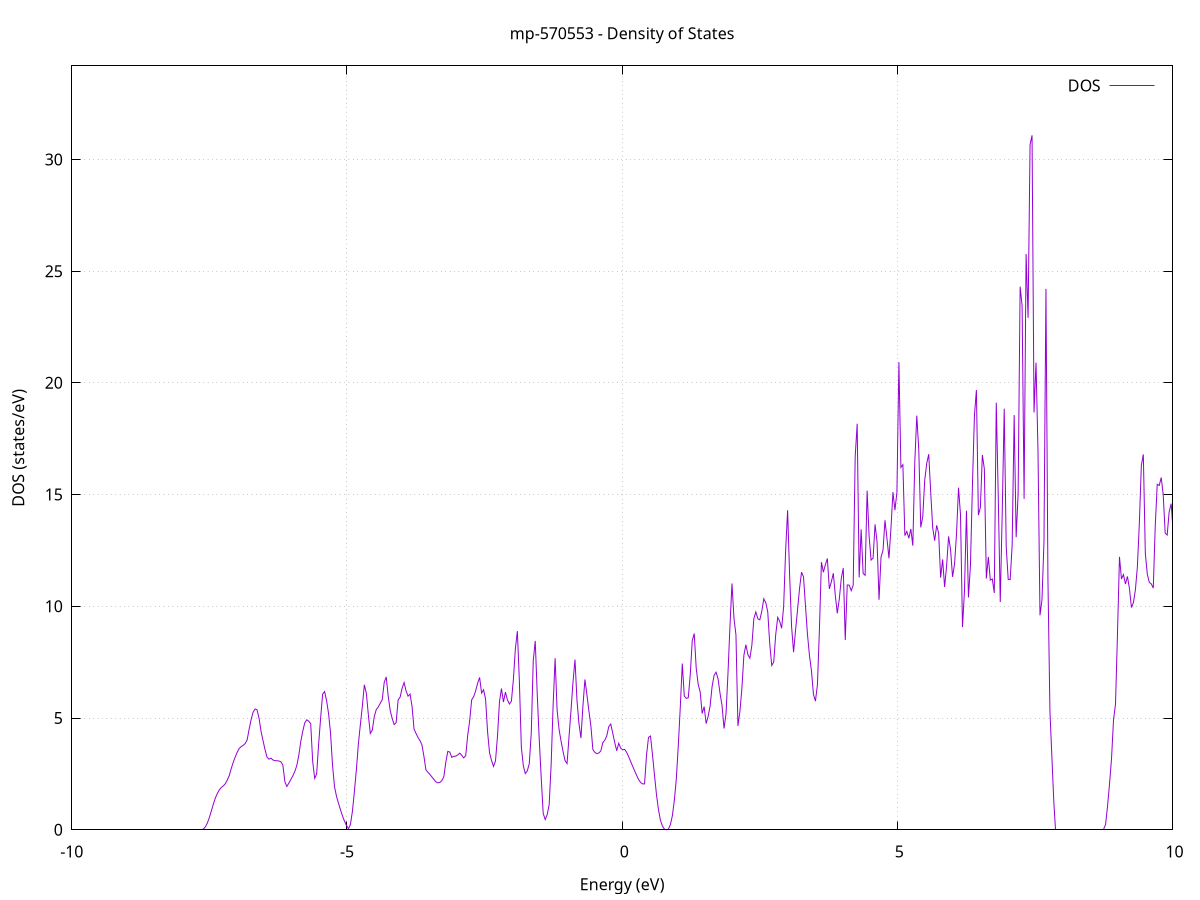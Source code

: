 set title 'mp-570553 - Density of States'
set xlabel 'Energy (eV)'
set ylabel 'DOS (states/eV)'
set grid
set xrange [-10:10]
set yrange [0:34.186]
set xzeroaxis lt -1
set terminal png size 800,600
set output 'mp-570553_dos_gnuplot.png'
plot '-' using 1:2 with lines title 'DOS'
-48.013600 0.000000
-47.977500 0.000000
-47.941400 0.000000
-47.905300 0.000000
-47.869100 0.000000
-47.833000 0.000000
-47.796900 0.000000
-47.760800 0.000000
-47.724700 0.000000
-47.688600 0.000000
-47.652500 0.000000
-47.616400 0.000000
-47.580300 0.000000
-47.544200 0.000000
-47.508100 0.000000
-47.472000 0.000000
-47.435900 0.000000
-47.399700 0.000000
-47.363600 0.000000
-47.327500 0.000000
-47.291400 0.000000
-47.255300 0.000000
-47.219200 0.000000
-47.183100 0.000000
-47.147000 0.000000
-47.110900 0.000000
-47.074800 0.000000
-47.038700 0.000000
-47.002600 0.000000
-46.966500 0.000000
-46.930300 0.000000
-46.894200 0.000000
-46.858100 0.000000
-46.822000 0.000000
-46.785900 0.000000
-46.749800 0.000000
-46.713700 0.000000
-46.677600 0.000000
-46.641500 0.000000
-46.605400 0.000000
-46.569300 0.000000
-46.533200 0.000000
-46.497000 0.000000
-46.460900 0.000000
-46.424800 0.000000
-46.388700 0.000000
-46.352600 0.000000
-46.316500 0.000000
-46.280400 0.000000
-46.244300 0.000000
-46.208200 0.000000
-46.172100 0.000000
-46.136000 0.000000
-46.099900 0.000000
-46.063800 0.000000
-46.027600 0.000000
-45.991500 0.000000
-45.955400 0.000000
-45.919300 0.000000
-45.883200 0.000000
-45.847100 0.000000
-45.811000 0.000000
-45.774900 0.000000
-45.738800 0.000000
-45.702700 0.000000
-45.666600 0.000000
-45.630500 0.000000
-45.594400 0.000000
-45.558200 0.000000
-45.522100 0.000000
-45.486000 0.000000
-45.449900 0.000000
-45.413800 0.000000
-45.377700 0.000000
-45.341600 0.000000
-45.305500 0.000000
-45.269400 0.000000
-45.233300 0.000000
-45.197200 0.000000
-45.161100 0.000000
-45.125000 0.000000
-45.088800 0.000000
-45.052700 0.000000
-45.016600 0.000000
-44.980500 0.000000
-44.944400 0.000000
-44.908300 0.000000
-44.872200 0.000000
-44.836100 0.000000
-44.800000 0.000000
-44.763900 0.000000
-44.727800 0.000000
-44.691700 0.000000
-44.655600 0.000000
-44.619400 0.000000
-44.583300 0.000000
-44.547200 0.000000
-44.511100 0.000000
-44.475000 0.000000
-44.438900 0.000000
-44.402800 0.000000
-44.366700 0.000000
-44.330600 0.000000
-44.294500 0.000000
-44.258400 0.000000
-44.222300 0.000000
-44.186200 0.000000
-44.150000 0.000000
-44.113900 0.000000
-44.077800 0.000000
-44.041700 0.000000
-44.005600 0.000000
-43.969500 0.000000
-43.933400 0.000000
-43.897300 0.000000
-43.861200 0.000000
-43.825100 0.000000
-43.789000 0.000000
-43.752900 0.000000
-43.716800 0.000000
-43.680600 0.000000
-43.644500 0.000000
-43.608400 0.000000
-43.572300 0.000000
-43.536200 0.000000
-43.500100 0.000000
-43.464000 0.000000
-43.427900 0.000000
-43.391800 0.000000
-43.355700 0.000000
-43.319600 0.000000
-43.283500 0.000000
-43.247300 0.000000
-43.211200 0.000000
-43.175100 0.000000
-43.139000 0.000000
-43.102900 0.000000
-43.066800 0.000000
-43.030700 0.000000
-42.994600 0.000000
-42.958500 0.000000
-42.922400 0.000000
-42.886300 0.000000
-42.850200 0.000000
-42.814100 0.000000
-42.777900 0.000000
-42.741800 0.000000
-42.705700 0.000000
-42.669600 0.000000
-42.633500 0.000000
-42.597400 0.000000
-42.561300 0.000000
-42.525200 0.000000
-42.489100 0.000000
-42.453000 0.000000
-42.416900 0.000000
-42.380800 0.000000
-42.344700 0.000000
-42.308500 0.000000
-42.272400 0.000000
-42.236300 0.000000
-42.200200 0.000000
-42.164100 0.000000
-42.128000 0.000000
-42.091900 0.000000
-42.055800 0.000000
-42.019700 0.000000
-41.983600 0.000000
-41.947500 0.000000
-41.911400 0.000000
-41.875300 0.000000
-41.839100 0.000000
-41.803000 0.000000
-41.766900 0.000000
-41.730800 0.000000
-41.694700 0.000000
-41.658600 0.000000
-41.622500 0.000000
-41.586400 0.000000
-41.550300 0.000000
-41.514200 0.000000
-41.478100 0.000000
-41.442000 0.000000
-41.405900 0.000000
-41.369700 0.000000
-41.333600 0.000000
-41.297500 0.000000
-41.261400 0.000000
-41.225300 0.000000
-41.189200 0.000000
-41.153100 0.000000
-41.117000 0.000000
-41.080900 0.000000
-41.044800 0.000000
-41.008700 0.000000
-40.972600 0.000000
-40.936500 0.000000
-40.900300 0.000000
-40.864200 0.000000
-40.828100 0.000000
-40.792000 0.000000
-40.755900 0.000000
-40.719800 0.000000
-40.683700 0.000000
-40.647600 0.000000
-40.611500 0.000000
-40.575400 0.000000
-40.539300 0.000000
-40.503200 0.000000
-40.467000 0.000000
-40.430900 0.000000
-40.394800 0.000000
-40.358700 0.000000
-40.322600 0.000000
-40.286500 0.000000
-40.250400 0.000000
-40.214300 0.000000
-40.178200 0.000000
-40.142100 0.000000
-40.106000 0.000000
-40.069900 0.000000
-40.033800 0.000000
-39.997600 0.000000
-39.961500 0.000000
-39.925400 0.000000
-39.889300 0.000000
-39.853200 0.000000
-39.817100 0.000000
-39.781000 0.000000
-39.744900 0.000000
-39.708800 0.000000
-39.672700 0.000000
-39.636600 0.000000
-39.600500 0.000000
-39.564400 0.000000
-39.528200 0.000000
-39.492100 0.000000
-39.456000 0.000000
-39.419900 0.000000
-39.383800 0.000000
-39.347700 0.000000
-39.311600 0.000000
-39.275500 0.000000
-39.239400 0.000000
-39.203300 0.000000
-39.167200 0.000000
-39.131100 0.000000
-39.095000 0.000000
-39.058800 0.000000
-39.022700 0.000000
-38.986600 0.000000
-38.950500 0.000000
-38.914400 0.000000
-38.878300 0.000000
-38.842200 0.000000
-38.806100 0.000000
-38.770000 0.000000
-38.733900 0.000000
-38.697800 0.000000
-38.661700 0.000000
-38.625600 0.000000
-38.589400 0.000000
-38.553300 0.000000
-38.517200 0.000000
-38.481100 0.000000
-38.445000 0.000000
-38.408900 0.000000
-38.372800 0.000000
-38.336700 0.000000
-38.300600 0.000000
-38.264500 0.000000
-38.228400 0.000000
-38.192300 0.000000
-38.156200 0.000000
-38.120000 0.000000
-38.083900 0.000000
-38.047800 0.000000
-38.011700 0.000000
-37.975600 0.000000
-37.939500 0.000000
-37.903400 0.000000
-37.867300 0.000000
-37.831200 0.000000
-37.795100 0.000000
-37.759000 0.000000
-37.722900 0.000000
-37.686800 0.000000
-37.650600 0.000000
-37.614500 0.000000
-37.578400 0.000000
-37.542300 0.000000
-37.506200 0.000000
-37.470100 0.000000
-37.434000 0.000000
-37.397900 0.000000
-37.361800 0.000000
-37.325700 0.000000
-37.289600 0.000000
-37.253500 0.000000
-37.217300 0.000000
-37.181200 0.000000
-37.145100 0.000000
-37.109000 0.000000
-37.072900 0.000000
-37.036800 0.000000
-37.000700 0.000000
-36.964600 0.000000
-36.928500 0.000000
-36.892400 0.000000
-36.856300 0.000000
-36.820200 0.000000
-36.784100 0.000000
-36.747900 0.000000
-36.711800 0.000000
-36.675700 0.000000
-36.639600 0.000000
-36.603500 0.000000
-36.567400 0.000000
-36.531300 0.000000
-36.495200 0.000000
-36.459100 0.000000
-36.423000 0.000000
-36.386900 0.000000
-36.350800 0.000000
-36.314700 0.000000
-36.278500 0.000000
-36.242400 0.000000
-36.206300 0.000000
-36.170200 0.000000
-36.134100 0.000000
-36.098000 0.000000
-36.061900 0.000000
-36.025800 0.000000
-35.989700 0.000000
-35.953600 0.000000
-35.917500 0.000000
-35.881400 0.000000
-35.845300 0.000000
-35.809100 0.000000
-35.773000 0.000000
-35.736900 0.000000
-35.700800 0.000000
-35.664700 0.000000
-35.628600 0.000000
-35.592500 0.000000
-35.556400 0.000000
-35.520300 0.000000
-35.484200 0.000000
-35.448100 0.000000
-35.412000 0.000000
-35.375900 0.000000
-35.339700 0.000000
-35.303600 0.000000
-35.267500 0.000000
-35.231400 0.000000
-35.195300 0.000000
-35.159200 0.000000
-35.123100 0.000000
-35.087000 0.000000
-35.050900 0.000000
-35.014800 0.000000
-34.978700 0.000000
-34.942600 0.000000
-34.906500 0.000000
-34.870300 0.000000
-34.834200 0.000000
-34.798100 0.000000
-34.762000 0.000000
-34.725900 0.000000
-34.689800 0.000000
-34.653700 0.000000
-34.617600 0.000000
-34.581500 0.000000
-34.545400 0.000000
-34.509300 0.000000
-34.473200 0.000000
-34.437000 0.000000
-34.400900 0.000000
-34.364800 0.000000
-34.328700 0.000000
-34.292600 0.000000
-34.256500 0.000000
-34.220400 0.000000
-34.184300 0.000000
-34.148200 0.000000
-34.112100 0.000000
-34.076000 0.000000
-34.039900 0.000000
-34.003800 0.000000
-33.967600 0.000000
-33.931500 0.000000
-33.895400 0.000000
-33.859300 0.000000
-33.823200 0.000000
-33.787100 0.000000
-33.751000 0.000000
-33.714900 0.000000
-33.678800 0.000000
-33.642700 0.000000
-33.606600 0.000000
-33.570500 0.000000
-33.534400 0.000000
-33.498200 0.000000
-33.462100 0.000000
-33.426000 0.000000
-33.389900 0.000000
-33.353800 0.000000
-33.317700 0.000000
-33.281600 0.000000
-33.245500 0.000000
-33.209400 0.000000
-33.173300 0.000000
-33.137200 0.000000
-33.101100 0.000000
-33.065000 0.000000
-33.028800 0.000000
-32.992700 0.000000
-32.956600 0.000000
-32.920500 0.000000
-32.884400 0.000000
-32.848300 0.000000
-32.812200 0.000000
-32.776100 0.000000
-32.740000 0.000000
-32.703900 0.000000
-32.667800 0.000000
-32.631700 0.000000
-32.595600 0.000000
-32.559400 0.000000
-32.523300 0.000000
-32.487200 0.000000
-32.451100 0.000000
-32.415000 0.000000
-32.378900 0.000000
-32.342800 0.000000
-32.306700 0.000000
-32.270600 0.000000
-32.234500 0.000000
-32.198400 0.000000
-32.162300 0.000000
-32.126200 0.000000
-32.090000 0.000000
-32.053900 0.000000
-32.017800 0.000000
-31.981700 0.000000
-31.945600 0.000000
-31.909500 0.000000
-31.873400 0.000000
-31.837300 0.000000
-31.801200 0.000000
-31.765100 0.000000
-31.729000 0.000000
-31.692900 0.000000
-31.656700 0.000000
-31.620600 0.000000
-31.584500 0.000000
-31.548400 0.000000
-31.512300 0.000000
-31.476200 0.000000
-31.440100 0.000000
-31.404000 0.000000
-31.367900 0.000000
-31.331800 0.000000
-31.295700 0.000000
-31.259600 0.000000
-31.223500 0.000000
-31.187300 0.000000
-31.151200 0.000000
-31.115100 0.000000
-31.079000 0.000000
-31.042900 0.000000
-31.006800 0.000000
-30.970700 0.000000
-30.934600 0.000000
-30.898500 0.000000
-30.862400 0.000000
-30.826300 0.000000
-30.790200 0.000000
-30.754100 0.000000
-30.717900 0.000000
-30.681800 0.000000
-30.645700 0.000000
-30.609600 0.000000
-30.573500 0.000000
-30.537400 0.000000
-30.501300 0.000000
-30.465200 0.000000
-30.429100 0.000000
-30.393000 0.000000
-30.356900 0.000000
-30.320800 0.000000
-30.284700 0.000000
-30.248500 0.000000
-30.212400 0.000000
-30.176300 0.000000
-30.140200 0.000000
-30.104100 0.000000
-30.068000 0.000000
-30.031900 0.000000
-29.995800 0.000000
-29.959700 0.000000
-29.923600 0.000000
-29.887500 0.000000
-29.851400 0.000000
-29.815300 0.000000
-29.779100 0.000000
-29.743000 0.000000
-29.706900 0.000000
-29.670800 0.000000
-29.634700 0.000000
-29.598600 0.000000
-29.562500 0.000000
-29.526400 0.000000
-29.490300 0.000000
-29.454200 0.000000
-29.418100 0.000000
-29.382000 0.000000
-29.345900 0.000000
-29.309700 0.000000
-29.273600 0.000000
-29.237500 0.000000
-29.201400 0.000000
-29.165300 0.000000
-29.129200 0.000000
-29.093100 0.000000
-29.057000 0.000000
-29.020900 0.000000
-28.984800 0.000000
-28.948700 0.000000
-28.912600 0.000000
-28.876500 0.000000
-28.840300 0.000000
-28.804200 0.000000
-28.768100 0.000000
-28.732000 0.000000
-28.695900 0.000000
-28.659800 0.000000
-28.623700 0.000000
-28.587600 0.000000
-28.551500 0.000000
-28.515400 0.000000
-28.479300 0.000000
-28.443200 0.000000
-28.407000 0.000000
-28.370900 0.000000
-28.334800 0.000000
-28.298700 0.000000
-28.262600 0.000000
-28.226500 0.000000
-28.190400 0.000000
-28.154300 0.000000
-28.118200 0.000000
-28.082100 0.000000
-28.046000 0.000000
-28.009900 0.000000
-27.973800 0.000000
-27.937600 0.000000
-27.901500 0.000000
-27.865400 0.000000
-27.829300 0.000000
-27.793200 0.000000
-27.757100 0.000000
-27.721000 0.000000
-27.684900 0.000000
-27.648800 0.000000
-27.612700 0.000000
-27.576600 0.000000
-27.540500 0.000000
-27.504400 0.000000
-27.468200 0.000000
-27.432100 0.000000
-27.396000 0.000000
-27.359900 0.000000
-27.323800 0.000000
-27.287700 0.000000
-27.251600 0.000000
-27.215500 0.000000
-27.179400 0.000000
-27.143300 0.000000
-27.107200 0.000000
-27.071100 0.000000
-27.035000 0.000000
-26.998800 0.000000
-26.962700 0.000000
-26.926600 0.000000
-26.890500 0.000000
-26.854400 0.000000
-26.818300 0.000000
-26.782200 0.000000
-26.746100 0.000000
-26.710000 0.000000
-26.673900 0.000000
-26.637800 0.000000
-26.601700 0.000000
-26.565600 0.000000
-26.529400 0.000000
-26.493300 0.000000
-26.457200 0.000000
-26.421100 0.000000
-26.385000 0.000000
-26.348900 0.000000
-26.312800 0.000000
-26.276700 0.000000
-26.240600 0.000000
-26.204500 0.000000
-26.168400 0.000000
-26.132300 0.000000
-26.096200 0.000000
-26.060000 0.000000
-26.023900 0.000000
-25.987800 0.000000
-25.951700 0.000000
-25.915600 0.000000
-25.879500 0.000000
-25.843400 0.000000
-25.807300 0.000000
-25.771200 0.000000
-25.735100 0.000000
-25.699000 0.000000
-25.662900 0.000000
-25.626700 0.000000
-25.590600 0.000000
-25.554500 0.000000
-25.518400 0.000000
-25.482300 0.000000
-25.446200 0.000000
-25.410100 0.000000
-25.374000 0.000000
-25.337900 0.000000
-25.301800 0.000000
-25.265700 0.000000
-25.229600 0.000000
-25.193500 0.000000
-25.157300 0.000000
-25.121200 0.000000
-25.085100 0.000000
-25.049000 0.000000
-25.012900 0.000000
-24.976800 0.000000
-24.940700 0.000000
-24.904600 0.000000
-24.868500 0.000000
-24.832400 0.000000
-24.796300 0.000000
-24.760200 0.000000
-24.724100 0.000000
-24.687900 0.000000
-24.651800 0.000000
-24.615700 0.000000
-24.579600 0.000000
-24.543500 0.000000
-24.507400 0.000000
-24.471300 0.000000
-24.435200 0.000000
-24.399100 0.000000
-24.363000 0.000000
-24.326900 0.000000
-24.290800 0.000000
-24.254700 0.000000
-24.218500 0.000000
-24.182400 0.000000
-24.146300 0.000000
-24.110200 0.000000
-24.074100 0.000000
-24.038000 0.000000
-24.001900 0.000000
-23.965800 0.000000
-23.929700 0.000000
-23.893600 0.000000
-23.857500 0.000000
-23.821400 0.000000
-23.785300 0.000000
-23.749100 0.000000
-23.713000 0.000000
-23.676900 0.000000
-23.640800 0.000000
-23.604700 0.000000
-23.568600 0.000000
-23.532500 0.000000
-23.496400 0.000000
-23.460300 0.000000
-23.424200 0.000000
-23.388100 0.000000
-23.352000 0.000000
-23.315900 0.000000
-23.279700 0.000000
-23.243600 0.000000
-23.207500 0.000000
-23.171400 0.000000
-23.135300 0.000000
-23.099200 0.000000
-23.063100 0.000000
-23.027000 0.000000
-22.990900 0.000000
-22.954800 0.000000
-22.918700 0.000000
-22.882600 0.000000
-22.846500 0.000000
-22.810300 0.000000
-22.774200 0.000000
-22.738100 0.000000
-22.702000 0.000000
-22.665900 0.000000
-22.629800 0.000000
-22.593700 0.000000
-22.557600 0.000000
-22.521500 0.000000
-22.485400 0.000000
-22.449300 0.000000
-22.413200 0.000000
-22.377000 0.000000
-22.340900 0.000000
-22.304800 0.000000
-22.268700 0.000000
-22.232600 0.000000
-22.196500 0.000000
-22.160400 0.000000
-22.124300 0.000000
-22.088200 0.000000
-22.052100 0.000000
-22.016000 0.000000
-21.979900 0.000000
-21.943800 0.000000
-21.907600 0.000000
-21.871500 0.000000
-21.835400 0.000000
-21.799300 0.000000
-21.763200 0.000000
-21.727100 0.000000
-21.691000 0.000000
-21.654900 0.000000
-21.618800 0.000000
-21.582700 0.000000
-21.546600 0.000000
-21.510500 0.000000
-21.474400 0.000000
-21.438200 0.000000
-21.402100 0.000000
-21.366000 0.000000
-21.329900 0.000000
-21.293800 0.000000
-21.257700 0.000000
-21.221600 0.000000
-21.185500 0.000000
-21.149400 0.000000
-21.113300 0.000000
-21.077200 0.000000
-21.041100 0.000000
-21.005000 0.000000
-20.968800 0.000000
-20.932700 0.000000
-20.896600 0.000000
-20.860500 0.000000
-20.824400 0.000000
-20.788300 0.000000
-20.752200 0.000000
-20.716100 0.000000
-20.680000 0.000000
-20.643900 0.000000
-20.607800 0.000000
-20.571700 0.000000
-20.535600 0.000000
-20.499400 0.000000
-20.463300 0.000000
-20.427200 0.000000
-20.391100 0.000000
-20.355000 0.000000
-20.318900 0.000000
-20.282800 0.000000
-20.246700 0.000000
-20.210600 0.000000
-20.174500 0.000000
-20.138400 0.000000
-20.102300 0.000000
-20.066200 0.000000
-20.030000 0.000000
-19.993900 0.000000
-19.957800 0.000000
-19.921700 0.000000
-19.885600 0.000000
-19.849500 0.000000
-19.813400 0.000000
-19.777300 0.000000
-19.741200 0.000000
-19.705100 0.000000
-19.669000 0.000000
-19.632900 0.000000
-19.596700 0.000000
-19.560600 0.000000
-19.524500 0.000000
-19.488400 0.000000
-19.452300 0.000000
-19.416200 0.000000
-19.380100 0.000000
-19.344000 0.000000
-19.307900 0.000000
-19.271800 0.000000
-19.235700 0.000000
-19.199600 0.000000
-19.163500 0.000000
-19.127300 0.000000
-19.091200 0.000000
-19.055100 0.000000
-19.019000 0.000000
-18.982900 0.000000
-18.946800 0.000000
-18.910700 0.000000
-18.874600 0.000000
-18.838500 0.000000
-18.802400 0.000000
-18.766300 0.000000
-18.730200 0.000000
-18.694100 0.000000
-18.657900 0.000000
-18.621800 0.000000
-18.585700 0.000000
-18.549600 0.000000
-18.513500 0.000000
-18.477400 0.000000
-18.441300 0.000000
-18.405200 0.000000
-18.369100 0.000000
-18.333000 0.000000
-18.296900 0.000000
-18.260800 0.000000
-18.224700 0.000000
-18.188500 0.000000
-18.152400 0.000000
-18.116300 0.000000
-18.080200 0.000000
-18.044100 0.000000
-18.008000 0.000000
-17.971900 0.000000
-17.935800 0.000000
-17.899700 0.000000
-17.863600 0.000000
-17.827500 0.000000
-17.791400 0.000000
-17.755300 0.000000
-17.719100 0.000000
-17.683000 0.000000
-17.646900 0.000000
-17.610800 0.000000
-17.574700 0.000000
-17.538600 0.000000
-17.502500 0.000000
-17.466400 0.000000
-17.430300 0.000000
-17.394200 0.000000
-17.358100 0.000000
-17.322000 0.000000
-17.285900 0.000000
-17.249700 0.000000
-17.213600 0.000000
-17.177500 0.000000
-17.141400 0.000000
-17.105300 0.000000
-17.069200 0.000000
-17.033100 0.000000
-16.997000 0.000000
-16.960900 0.000000
-16.924800 0.000000
-16.888700 0.000000
-16.852600 0.000000
-16.816500 0.000000
-16.780300 0.000000
-16.744200 0.000000
-16.708100 0.000000
-16.672000 0.000000
-16.635900 0.000000
-16.599800 0.000000
-16.563700 0.000000
-16.527600 0.000000
-16.491500 0.000000
-16.455400 0.000000
-16.419300 0.000000
-16.383200 0.000000
-16.347000 0.000000
-16.310900 0.000000
-16.274800 0.000000
-16.238700 0.000000
-16.202600 0.000000
-16.166500 0.000000
-16.130400 0.000000
-16.094300 0.000000
-16.058200 0.000000
-16.022100 0.000000
-15.986000 0.000000
-15.949900 0.000000
-15.913800 0.000000
-15.877600 0.000000
-15.841500 0.000000
-15.805400 0.000000
-15.769300 0.000000
-15.733200 0.000000
-15.697100 0.000000
-15.661000 0.000000
-15.624900 0.000000
-15.588800 0.000000
-15.552700 0.000000
-15.516600 0.000000
-15.480500 0.000000
-15.444400 0.000000
-15.408200 0.000000
-15.372100 0.000000
-15.336000 0.000000
-15.299900 0.000000
-15.263800 0.000000
-15.227700 0.000000
-15.191600 0.000000
-15.155500 0.000000
-15.119400 0.000000
-15.083300 0.000000
-15.047200 0.000000
-15.011100 0.000000
-14.975000 0.000000
-14.938800 0.000000
-14.902700 0.000000
-14.866600 0.000000
-14.830500 0.000000
-14.794400 0.000000
-14.758300 0.000000
-14.722200 0.000000
-14.686100 0.000000
-14.650000 0.000000
-14.613900 0.000000
-14.577800 0.000000
-14.541700 0.000000
-14.505600 0.000000
-14.469400 0.000000
-14.433300 0.000000
-14.397200 0.000000
-14.361100 0.000000
-14.325000 0.000000
-14.288900 0.000000
-14.252800 0.000000
-14.216700 0.000000
-14.180600 0.000000
-14.144500 0.000000
-14.108400 0.000000
-14.072300 0.000000
-14.036200 0.000000
-14.000000 0.000000
-13.963900 0.000000
-13.927800 0.000000
-13.891700 0.000000
-13.855600 0.000000
-13.819500 0.000000
-13.783400 0.000000
-13.747300 0.000000
-13.711200 0.000000
-13.675100 0.000000
-13.639000 0.000000
-13.602900 0.000000
-13.566700 0.000000
-13.530600 0.000000
-13.494500 0.000000
-13.458400 0.000000
-13.422300 0.000000
-13.386200 0.000000
-13.350100 0.000000
-13.314000 0.000000
-13.277900 0.000000
-13.241800 0.000000
-13.205700 0.000000
-13.169600 0.000000
-13.133500 0.000000
-13.097300 0.000000
-13.061200 0.000000
-13.025100 0.000000
-12.989000 0.000000
-12.952900 0.000000
-12.916800 0.000000
-12.880700 0.000000
-12.844600 0.000000
-12.808500 0.000000
-12.772400 0.000000
-12.736300 0.000000
-12.700200 0.000000
-12.664100 0.000000
-12.627900 0.000000
-12.591800 0.000000
-12.555700 0.000000
-12.519600 0.000000
-12.483500 0.000000
-12.447400 0.000000
-12.411300 0.000000
-12.375200 0.000000
-12.339100 0.000000
-12.303000 0.000000
-12.266900 0.000000
-12.230800 0.000000
-12.194700 0.000000
-12.158500 0.000000
-12.122400 0.000000
-12.086300 0.000000
-12.050200 0.000000
-12.014100 0.000000
-11.978000 0.000000
-11.941900 0.000000
-11.905800 0.000000
-11.869700 0.000000
-11.833600 0.000000
-11.797500 0.000000
-11.761400 0.000000
-11.725300 0.000000
-11.689100 0.000000
-11.653000 0.000000
-11.616900 0.000000
-11.580800 0.000000
-11.544700 0.000000
-11.508600 0.000000
-11.472500 0.000000
-11.436400 0.000000
-11.400300 0.000000
-11.364200 0.000000
-11.328100 0.000000
-11.292000 0.000000
-11.255900 0.000000
-11.219700 0.000000
-11.183600 0.000000
-11.147500 0.000000
-11.111400 0.000000
-11.075300 0.000000
-11.039200 0.000000
-11.003100 0.000000
-10.967000 0.000000
-10.930900 0.000000
-10.894800 0.000000
-10.858700 0.000000
-10.822600 0.000000
-10.786500 0.000000
-10.750300 0.000000
-10.714200 0.000000
-10.678100 0.000000
-10.642000 0.000000
-10.605900 0.000000
-10.569800 0.000000
-10.533700 0.000000
-10.497600 0.000000
-10.461500 0.000000
-10.425400 0.000000
-10.389300 0.000000
-10.353200 0.000000
-10.317000 0.000000
-10.280900 0.000000
-10.244800 0.000000
-10.208700 0.000000
-10.172600 0.000000
-10.136500 0.000000
-10.100400 0.000000
-10.064300 0.000000
-10.028200 0.000000
-9.992100 0.000000
-9.956000 0.000000
-9.919900 0.000000
-9.883800 0.000000
-9.847600 0.000000
-9.811500 0.000000
-9.775400 0.000000
-9.739300 0.000000
-9.703200 0.000000
-9.667100 0.000000
-9.631000 0.000000
-9.594900 0.000000
-9.558800 0.000000
-9.522700 0.000000
-9.486600 0.000000
-9.450500 0.000000
-9.414400 0.000000
-9.378200 0.000000
-9.342100 0.000000
-9.306000 0.000000
-9.269900 0.000000
-9.233800 0.000000
-9.197700 0.000000
-9.161600 0.000000
-9.125500 0.000000
-9.089400 0.000000
-9.053300 0.000000
-9.017200 0.000000
-8.981100 0.000000
-8.945000 0.000000
-8.908800 0.000000
-8.872700 0.000000
-8.836600 0.000000
-8.800500 0.000000
-8.764400 0.000000
-8.728300 0.000000
-8.692200 0.000000
-8.656100 0.000000
-8.620000 0.000000
-8.583900 0.000000
-8.547800 0.000000
-8.511700 0.000000
-8.475600 0.000000
-8.439400 0.000000
-8.403300 0.000000
-8.367200 0.000000
-8.331100 0.000000
-8.295000 0.000000
-8.258900 0.000000
-8.222800 0.000000
-8.186700 0.000000
-8.150600 0.000000
-8.114500 0.000000
-8.078400 0.000000
-8.042300 0.000000
-8.006200 0.000000
-7.970000 0.000000
-7.933900 0.000000
-7.897800 0.000000
-7.861700 0.000000
-7.825600 0.000000
-7.789500 0.000000
-7.753400 0.000000
-7.717300 0.000000
-7.681200 0.000000
-7.645100 0.000000
-7.609000 0.029400
-7.572900 0.130000
-7.536700 0.302300
-7.500600 0.546100
-7.464500 0.839500
-7.428400 1.145900
-7.392300 1.415900
-7.356200 1.623000
-7.320100 1.781300
-7.284000 1.891000
-7.247900 1.961300
-7.211800 2.056600
-7.175700 2.219400
-7.139600 2.420000
-7.103500 2.734000
-7.067300 3.012600
-7.031200 3.255600
-6.995100 3.463300
-6.959000 3.635400
-6.922900 3.718700
-6.886800 3.777600
-6.850700 3.856000
-6.814600 4.012800
-6.778500 4.490400
-6.742400 4.924700
-6.706300 5.260100
-6.670200 5.404100
-6.634100 5.367700
-6.597900 4.995500
-6.561800 4.412000
-6.525700 3.997100
-6.489600 3.594100
-6.453500 3.256200
-6.417400 3.159600
-6.381300 3.206100
-6.345200 3.123400
-6.309100 3.093600
-6.273000 3.090300
-6.236900 3.078900
-6.200800 3.043800
-6.164700 2.897400
-6.128500 2.151300
-6.092400 1.939000
-6.056300 2.085900
-6.020200 2.244000
-5.984100 2.413400
-5.948000 2.607900
-5.911900 2.872000
-5.875800 3.325400
-5.839700 3.945000
-5.803600 4.406500
-5.767500 4.779800
-5.731400 4.923000
-5.695300 4.863200
-5.659100 4.744800
-5.623000 3.056500
-5.586900 2.302000
-5.550800 2.499500
-5.514700 3.843100
-5.478600 4.998200
-5.442500 6.068400
-5.406400 6.186800
-5.370300 5.777700
-5.334200 5.197800
-5.298100 4.315500
-5.262000 2.875800
-5.225900 1.925300
-5.189700 1.493200
-5.153600 1.182900
-5.117500 0.891400
-5.081400 0.619500
-5.045300 0.385000
-5.009200 0.194400
-4.973100 0.047700
-4.937000 0.240900
-4.900900 0.828300
-4.864800 1.719800
-4.828700 2.699500
-4.792600 3.846700
-4.756500 4.709400
-4.720300 5.538300
-4.684200 6.489400
-4.648100 6.108900
-4.612000 5.158900
-4.575900 4.309000
-4.539800 4.464600
-4.503700 5.066900
-4.467600 5.378900
-4.431500 5.495900
-4.395400 5.658800
-4.359300 5.820900
-4.323200 6.595200
-4.287000 6.841200
-4.250900 5.978500
-4.214800 5.342800
-4.178700 4.981500
-4.142600 4.709900
-4.106500 4.796800
-4.070400 5.810800
-4.034300 5.935100
-3.998200 6.333500
-3.962100 6.588800
-3.926000 6.212000
-3.889900 5.977100
-3.853800 6.074600
-3.817600 5.523100
-3.781500 4.507700
-3.745400 4.311800
-3.709300 4.129600
-3.673200 3.988700
-3.637100 3.795500
-3.601000 3.274000
-3.564900 2.677700
-3.528800 2.572400
-3.492700 2.474400
-3.456600 2.364400
-3.420500 2.252400
-3.384400 2.147700
-3.348200 2.100100
-3.312100 2.117000
-3.276000 2.198300
-3.239900 2.380400
-3.203800 3.025300
-3.167700 3.508300
-3.131600 3.478400
-3.095500 3.238100
-3.059400 3.288900
-3.023300 3.295000
-2.987200 3.351400
-2.951100 3.431000
-2.915000 3.334300
-2.878800 3.216000
-2.842700 3.315400
-2.806600 4.217700
-2.770500 4.872800
-2.734400 5.816900
-2.698300 5.954800
-2.662200 6.213000
-2.626100 6.558700
-2.590000 6.816600
-2.553900 6.116900
-2.517800 6.268100
-2.481700 5.849400
-2.445600 4.400100
-2.409400 3.441300
-2.373300 3.104600
-2.337200 2.834600
-2.301100 3.084400
-2.265000 4.188800
-2.228900 5.733000
-2.192800 6.319200
-2.156700 5.716100
-2.120600 6.163400
-2.084500 5.815900
-2.048400 5.629600
-2.012300 5.755100
-1.976200 6.725400
-1.940000 8.104400
-1.903900 8.890600
-1.867800 6.668500
-1.831700 3.701000
-1.795600 2.863600
-1.759500 2.515300
-1.723400 2.636300
-1.687300 2.961600
-1.651200 4.341300
-1.615100 7.569800
-1.579000 8.452100
-1.542900 6.089700
-1.506700 4.052300
-1.470600 2.335400
-1.434500 0.732400
-1.398400 0.456700
-1.362300 0.674400
-1.326200 1.120900
-1.290100 2.914600
-1.254000 5.589000
-1.217900 7.676100
-1.181800 5.358400
-1.145700 4.482300
-1.109600 3.964000
-1.073500 3.501500
-1.037300 3.094800
-1.001200 2.962300
-0.965100 4.161600
-0.929000 5.356700
-0.892900 6.615700
-0.856800 7.617300
-0.820700 5.795700
-0.784600 4.752100
-0.748500 4.104500
-0.712400 5.547000
-0.676300 6.726500
-0.640200 6.049100
-0.604100 5.317100
-0.567900 4.640300
-0.531800 3.590400
-0.495700 3.463300
-0.459600 3.406800
-0.423500 3.436100
-0.387400 3.529500
-0.351300 3.898800
-0.315200 4.010400
-0.279100 4.203900
-0.243000 4.616400
-0.206900 4.734600
-0.170800 4.323800
-0.134700 3.903800
-0.098500 3.535800
-0.062400 3.873500
-0.026300 3.651500
0.009800 3.582600
0.045900 3.592700
0.082000 3.467000
0.118100 3.269900
0.154200 3.058700
0.190300 2.848700
0.226400 2.641700
0.262500 2.437800
0.298600 2.248700
0.334700 2.119300
0.370900 2.053800
0.407000 2.052400
0.443100 3.345000
0.479200 4.135200
0.515300 4.193900
0.551400 3.357100
0.587500 2.452700
0.623600 1.579400
0.659700 0.903400
0.695800 0.428300
0.731900 0.165300
0.768000 0.027400
0.804100 0.000000
0.840300 0.027500
0.876400 0.231100
0.912500 0.626500
0.948600 1.324600
0.984700 2.291600
1.020800 3.789600
1.056900 5.513000
1.093000 7.437100
1.129100 5.983200
1.165200 5.879700
1.201300 5.907800
1.237400 6.928900
1.273500 8.456300
1.309700 8.782400
1.345800 7.233600
1.381900 6.506300
1.418000 6.166100
1.454100 5.205800
1.490200 5.512700
1.526300 4.750900
1.562400 5.074100
1.598500 5.542000
1.634600 6.413700
1.670700 6.915500
1.706800 7.051100
1.743000 6.751800
1.779100 6.095700
1.815200 5.558300
1.851300 4.532100
1.887400 5.189500
1.923500 7.027100
1.959600 9.141600
1.995700 11.023100
2.031800 9.470500
2.067900 8.721800
2.104000 4.648300
2.140100 5.296100
2.176200 6.340600
2.212400 7.814900
2.248500 8.281500
2.284600 7.841400
2.320700 7.675600
2.356800 8.251100
2.392900 9.443300
2.429000 9.748500
2.465100 9.442700
2.501200 9.394700
2.537300 9.774700
2.573400 10.335400
2.609500 10.165600
2.645600 9.749800
2.681800 8.321000
2.717900 7.354400
2.754000 7.507600
2.790100 8.724900
2.826200 9.507000
2.862300 9.333300
2.898400 9.017400
2.934500 9.996400
2.970600 12.495600
3.006700 14.301200
3.042800 11.409600
3.078900 9.090000
3.115000 7.949000
3.151200 8.938300
3.187300 9.853100
3.223400 10.803100
3.259500 11.529700
3.295600 11.317400
3.331700 9.997000
3.367800 8.739400
3.403900 7.789300
3.440000 7.113200
3.476100 6.064500
3.512200 5.758200
3.548300 6.488400
3.584400 8.943500
3.620600 11.976800
3.656700 11.525500
3.692800 11.868000
3.728900 12.139900
3.765000 10.780500
3.801100 11.092500
3.837200 11.482100
3.873300 10.486000
3.909400 9.687700
3.945500 10.322700
3.981600 11.240300
4.017700 11.711400
4.053800 8.489200
4.090000 10.955400
4.126100 10.947800
4.162200 10.701700
4.198300 10.948400
4.234400 16.697800
4.270500 18.171800
4.306600 11.296100
4.342700 13.445200
4.378800 11.474200
4.414900 11.386800
4.451000 15.173900
4.487100 13.149300
4.523300 12.068900
4.559400 12.155600
4.595500 13.670600
4.631600 12.893000
4.667700 10.291300
4.703800 12.201400
4.739900 12.509200
4.776000 13.853400
4.812100 13.025300
4.848200 12.149000
4.884300 13.492000
4.920400 15.110300
4.956500 14.303800
4.992700 15.100600
5.028800 20.927400
5.064900 16.217800
5.101000 16.337000
5.137100 13.165200
5.173200 13.351000
5.209300 13.046000
5.245400 13.463300
5.281500 12.712800
5.317600 16.476400
5.353700 18.534800
5.389800 17.017200
5.425900 13.532400
5.462100 14.008900
5.498200 15.650300
5.534300 16.397000
5.570400 16.807200
5.606500 15.119400
5.642600 13.519100
5.678700 12.938900
5.714800 13.623400
5.750900 13.272100
5.787000 11.280800
5.823100 12.096500
5.859200 10.867200
5.895300 11.799900
5.931500 13.129400
5.967600 12.530000
6.003700 11.316900
6.039800 11.893400
6.075900 13.249000
6.112000 15.307900
6.148100 14.095700
6.184200 9.071700
6.220300 10.702100
6.256400 14.280300
6.292500 10.398000
6.328600 11.832400
6.364700 15.394600
6.400900 18.528300
6.437000 19.679900
6.473100 14.079100
6.509200 14.426400
6.545300 16.774100
6.581400 16.152800
6.617500 11.244100
6.653600 12.211400
6.689700 11.173000
6.725800 11.223300
6.761900 10.598300
6.798000 19.111100
6.834100 14.905500
6.870300 10.190500
6.906400 14.221000
6.942500 18.845000
6.978600 12.680800
7.014700 11.206500
7.050800 11.198600
7.086900 12.759100
7.123000 18.558100
7.159100 13.092700
7.195200 15.027800
7.231300 24.306900
7.267400 23.444200
7.303500 14.807900
7.339700 25.767800
7.375800 22.911800
7.411900 30.660200
7.448000 31.077900
7.484100 18.675000
7.520200 20.902400
7.556300 16.909400
7.592400 9.596900
7.628500 10.288900
7.664600 12.876400
7.700700 24.207800
7.736800 11.194400
7.773000 5.314300
7.809100 3.212200
7.845200 1.163400
7.881300 0.000000
7.917400 0.000000
7.953500 0.000000
7.989600 0.000000
8.025700 0.000000
8.061800 0.000000
8.097900 0.000000
8.134000 0.000000
8.170100 0.000000
8.206200 0.000000
8.242400 0.000000
8.278500 0.000000
8.314600 0.000000
8.350700 0.000000
8.386800 0.000000
8.422900 0.000000
8.459000 0.000000
8.495100 0.000000
8.531200 0.000000
8.567300 0.000000
8.603400 0.000000
8.639500 0.000000
8.675600 0.000000
8.711800 0.000000
8.747900 0.000000
8.784000 0.233500
8.820100 1.065500
8.856200 2.062600
8.892300 3.192900
8.928400 4.923600
8.964500 5.628200
9.000600 8.796100
9.036700 12.214200
9.072800 11.224400
9.108900 11.420800
9.145000 10.998400
9.181200 11.338100
9.217300 10.802500
9.253400 9.947800
9.289500 10.159800
9.325600 10.733800
9.361700 11.756800
9.397800 13.730400
9.433900 16.308200
9.470000 16.798200
9.506100 12.364600
9.542200 11.442500
9.578300 11.070500
9.614400 11.004000
9.650600 10.817000
9.686700 13.607100
9.722800 15.460300
9.758900 15.408600
9.795000 15.764300
9.831100 14.999600
9.867200 13.277200
9.903300 13.191200
9.939400 14.230400
9.975500 14.594800
10.011600 13.361000
10.047700 11.943900
10.083800 12.265700
10.120000 10.220800
10.156100 19.737200
10.192200 9.275900
10.228300 6.712100
10.264400 7.034000
10.300500 8.057300
10.336600 10.749500
10.372700 12.665000
10.408800 14.969200
10.444900 14.878800
10.481000 13.429800
10.517100 13.825900
10.553300 16.906900
10.589400 13.673100
10.625500 11.517700
10.661600 8.904100
10.697700 8.130400
10.733800 8.061300
10.769900 9.718700
10.806000 11.520400
10.842100 11.265900
10.878200 11.095000
10.914300 12.006000
10.950400 10.945400
10.986500 8.950600
11.022700 8.291800
11.058800 10.532200
11.094900 12.846600
11.131000 15.201100
11.167100 14.015300
11.203200 9.833100
11.239300 9.903800
11.275400 12.536100
11.311500 14.271400
11.347600 11.974700
11.383700 11.028600
11.419800 11.070800
11.455900 9.844100
11.492100 8.591600
11.528200 13.517800
11.564300 15.914000
11.600400 16.281500
11.636500 14.158500
11.672600 12.468400
11.708700 11.897800
11.744800 11.201000
11.780900 11.572400
11.817000 13.986100
11.853100 18.941700
11.889200 14.698600
11.925300 13.407400
11.961500 12.321300
11.997600 14.297900
12.033700 12.572600
12.069800 14.308100
12.105900 15.117100
12.142000 13.047100
12.178100 12.220300
12.214200 12.545100
12.250300 12.929600
12.286400 11.482500
12.322500 11.293700
12.358600 11.783500
12.394700 12.562700
12.430900 13.798500
12.467000 12.813800
12.503100 12.318200
12.539200 11.964000
12.575300 11.627700
12.611400 9.363800
12.647500 6.620200
12.683600 8.752300
12.719700 12.227700
12.755800 11.961400
12.791900 11.671400
12.828000 11.637000
12.864100 10.861300
12.900300 10.846600
12.936400 10.748600
12.972500 10.811200
13.008600 10.194200
13.044700 10.425400
13.080800 9.153400
13.116900 9.317500
13.153000 7.293800
13.189100 7.093000
13.225200 7.752100
13.261300 8.073900
13.297400 7.893100
13.333600 7.595100
13.369700 7.056100
13.405800 7.129800
13.441900 7.035900
13.478000 6.742600
13.514100 6.778100
13.550200 7.010500
13.586300 7.128200
13.622400 7.194200
13.658500 7.440400
13.694600 8.616900
13.730700 8.473000
13.766800 8.387300
13.803000 8.063400
13.839100 7.512000
13.875200 6.394600
13.911300 6.069800
13.947400 7.803400
13.983500 8.282500
14.019600 8.292800
14.055700 8.221900
14.091800 8.469800
14.127900 9.119300
14.164000 8.549600
14.200100 9.332200
14.236200 10.900200
14.272400 10.571600
14.308500 9.982400
14.344600 8.633000
14.380700 7.262700
14.416800 7.087500
14.452900 7.332700
14.489000 8.070200
14.525100 8.240700
14.561200 7.521600
14.597300 7.147900
14.633400 7.878800
14.669500 7.621800
14.705600 6.836400
14.741800 7.062700
14.777900 7.234200
14.814000 7.307500
14.850100 7.461400
14.886200 7.771200
14.922300 7.648500
14.958400 7.761100
14.994500 5.810200
15.030600 5.759200
15.066700 6.438800
15.102800 7.267800
15.138900 8.442500
15.175000 9.893900
15.211200 10.834800
15.247300 11.186500
15.283400 11.714400
15.319500 12.157900
15.355600 12.052100
15.391700 11.432700
15.427800 10.468500
15.463900 9.770800
15.500000 10.542600
15.536100 10.479600
15.572200 9.277200
15.608300 10.384400
15.644400 11.201900
15.680600 11.800000
15.716700 13.739700
15.752800 12.273200
15.788900 10.922700
15.825000 8.496500
15.861100 7.695600
15.897200 7.614500
15.933300 10.229600
15.969400 13.004400
16.005500 15.215500
16.041600 12.134900
16.077700 16.106700
16.113800 11.654400
16.150000 9.243800
16.186100 9.199200
16.222200 9.639000
16.258300 7.277000
16.294400 5.978600
16.330500 5.504600
16.366600 8.261400
16.402700 10.185500
16.438800 10.372500
16.474900 9.692100
16.511000 10.445800
16.547100 11.669200
16.583300 12.980700
16.619400 11.154200
16.655500 9.979000
16.691600 9.131000
16.727700 8.555100
16.763800 5.851700
16.799900 6.318600
16.836000 9.180000
16.872100 11.263000
16.908200 12.695200
16.944300 9.313000
16.980400 8.327200
17.016500 8.460700
17.052700 8.747300
17.088800 10.536800
17.124900 12.228800
17.161000 14.872000
17.197100 18.291900
17.233200 14.681200
17.269300 12.780500
17.305400 10.144300
17.341500 10.039200
17.377600 13.197500
17.413700 9.241700
17.449800 8.389200
17.485900 7.475100
17.522100 12.348300
17.558200 15.448800
17.594300 12.537900
17.630400 9.445000
17.666500 9.805200
17.702600 10.948800
17.738700 9.082700
17.774800 9.623900
17.810900 10.489800
17.847000 9.328100
17.883100 8.954300
17.919200 9.228200
17.955300 9.505100
17.991500 9.837700
18.027600 9.579200
18.063700 9.135200
18.099800 8.570900
18.135900 7.633600
18.172000 7.144900
18.208100 7.607800
18.244200 9.512400
18.280300 20.393300
18.316400 9.935900
18.352500 9.040100
18.388600 7.954200
18.424700 7.755300
18.460900 7.706900
18.497000 8.129900
18.533100 8.874400
18.569200 10.166000
18.605300 10.717400
18.641400 9.570200
18.677500 8.975400
18.713600 8.576200
18.749700 8.466400
18.785800 8.572500
18.821900 8.637600
18.858000 9.065400
18.894100 9.537200
18.930300 10.157900
18.966400 10.832000
19.002500 10.560100
19.038600 9.818200
19.074700 9.147500
19.110800 8.732600
19.146900 8.669700
19.183000 9.067800
19.219100 9.785600
19.255200 9.950700
19.291300 9.875800
19.327400 12.148100
19.363600 11.116500
19.399700 10.242100
19.435800 10.276800
19.471900 10.752100
19.508000 10.708800
19.544100 11.773200
19.580200 12.609800
19.616300 12.485100
19.652400 11.580100
19.688500 11.006600
19.724600 10.895600
19.760700 10.767400
19.796800 10.268600
19.833000 10.110500
19.869100 9.950500
19.905200 10.075400
19.941300 10.552500
19.977400 9.753400
20.013500 9.769700
20.049600 9.778500
20.085700 8.761700
20.121800 7.944200
20.157900 7.095800
20.194000 6.969900
20.230100 6.847000
20.266200 5.774400
20.302400 6.175800
20.338500 6.296600
20.374600 5.825800
20.410700 4.868500
20.446800 4.204000
20.482900 3.669100
20.519000 3.263800
20.555100 2.848700
20.591200 2.489300
20.627300 2.278500
20.663400 2.242400
20.699500 1.876300
20.735600 1.180700
20.771800 0.782900
20.807900 0.451900
20.844000 0.206800
20.880100 0.056300
20.916200 0.000400
20.952300 0.000000
20.988400 0.000000
21.024500 0.000000
21.060600 0.000000
21.096700 0.000000
21.132800 0.000000
21.168900 0.000000
21.205000 0.000000
21.241200 0.000000
21.277300 0.000000
21.313400 0.000000
21.349500 0.000000
21.385600 0.000000
21.421700 0.000000
21.457800 0.000000
21.493900 0.000000
21.530000 0.000000
21.566100 0.000000
21.602200 0.000000
21.638300 0.000000
21.674400 0.000000
21.710600 0.000000
21.746700 0.000000
21.782800 0.000000
21.818900 0.000000
21.855000 0.000000
21.891100 0.000000
21.927200 0.000000
21.963300 0.000000
21.999400 0.000000
22.035500 0.000000
22.071600 0.000000
22.107700 0.000000
22.143800 0.000000
22.180000 0.000000
22.216100 0.000000
22.252200 0.000000
22.288300 0.000000
22.324400 0.000000
22.360500 0.000000
22.396600 0.000000
22.432700 0.000000
22.468800 0.000000
22.504900 0.000000
22.541000 0.000000
22.577100 0.000000
22.613300 0.000000
22.649400 0.000000
22.685500 0.000000
22.721600 0.000000
22.757700 0.000000
22.793800 0.000000
22.829900 0.000000
22.866000 0.000000
22.902100 0.000000
22.938200 0.000000
22.974300 0.000000
23.010400 0.000000
23.046500 0.000000
23.082700 0.000000
23.118800 0.000000
23.154900 0.000000
23.191000 0.000000
23.227100 0.000000
23.263200 0.000000
23.299300 0.000000
23.335400 0.000000
23.371500 0.000000
23.407600 0.000000
23.443700 0.000000
23.479800 0.000000
23.515900 0.000000
23.552100 0.000000
23.588200 0.000000
23.624300 0.000000
23.660400 0.000000
23.696500 0.000000
23.732600 0.000000
23.768700 0.000000
23.804800 0.000000
23.840900 0.000000
23.877000 0.000000
23.913100 0.000000
23.949200 0.000000
23.985300 0.000000
24.021500 0.000000
24.057600 0.000000
24.093700 0.000000
24.129800 0.000000
24.165900 0.000000
24.202000 0.000000
e
